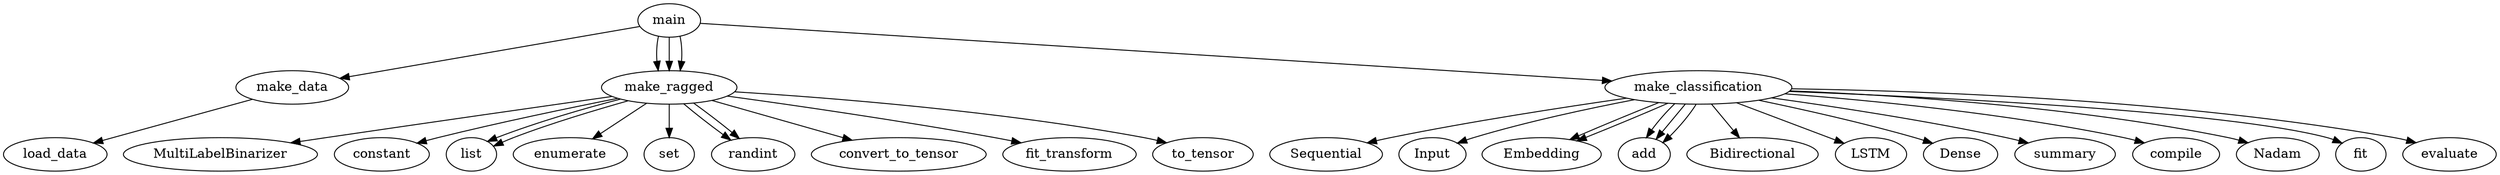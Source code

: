 digraph call_graph {
    "make_data" -> "load_data";
    "make_ragged" -> "MultiLabelBinarizer";
    "make_ragged" -> "constant";
    "make_ragged" -> "list";
    "make_ragged" -> "enumerate";
    "make_ragged" -> "set";
    "make_ragged" -> "list";
    "make_ragged" -> "randint";
    "make_ragged" -> "randint";
    "make_ragged" -> "convert_to_tensor";
    "make_ragged" -> "fit_transform";
    "make_ragged" -> "to_tensor";
    "make_classification" -> "Sequential";
    "make_classification" -> "Input";
    "make_classification" -> "Embedding";
    "make_classification" -> "add";
    "make_classification" -> "Embedding";
    "make_classification" -> "add";
    "make_classification" -> "Bidirectional";
    "make_classification" -> "LSTM";
    "make_classification" -> "add";
    "make_classification" -> "Dense";
    "make_classification" -> "summary";
    "make_classification" -> "compile";
    "make_classification" -> "Nadam";
    "make_classification" -> "fit";
    "make_classification" -> "evaluate";
    "main" -> "make_data";
    "main" -> "make_ragged";
    "main" -> "make_ragged";
    "main" -> "make_ragged";
    "main" -> "make_classification";
}
